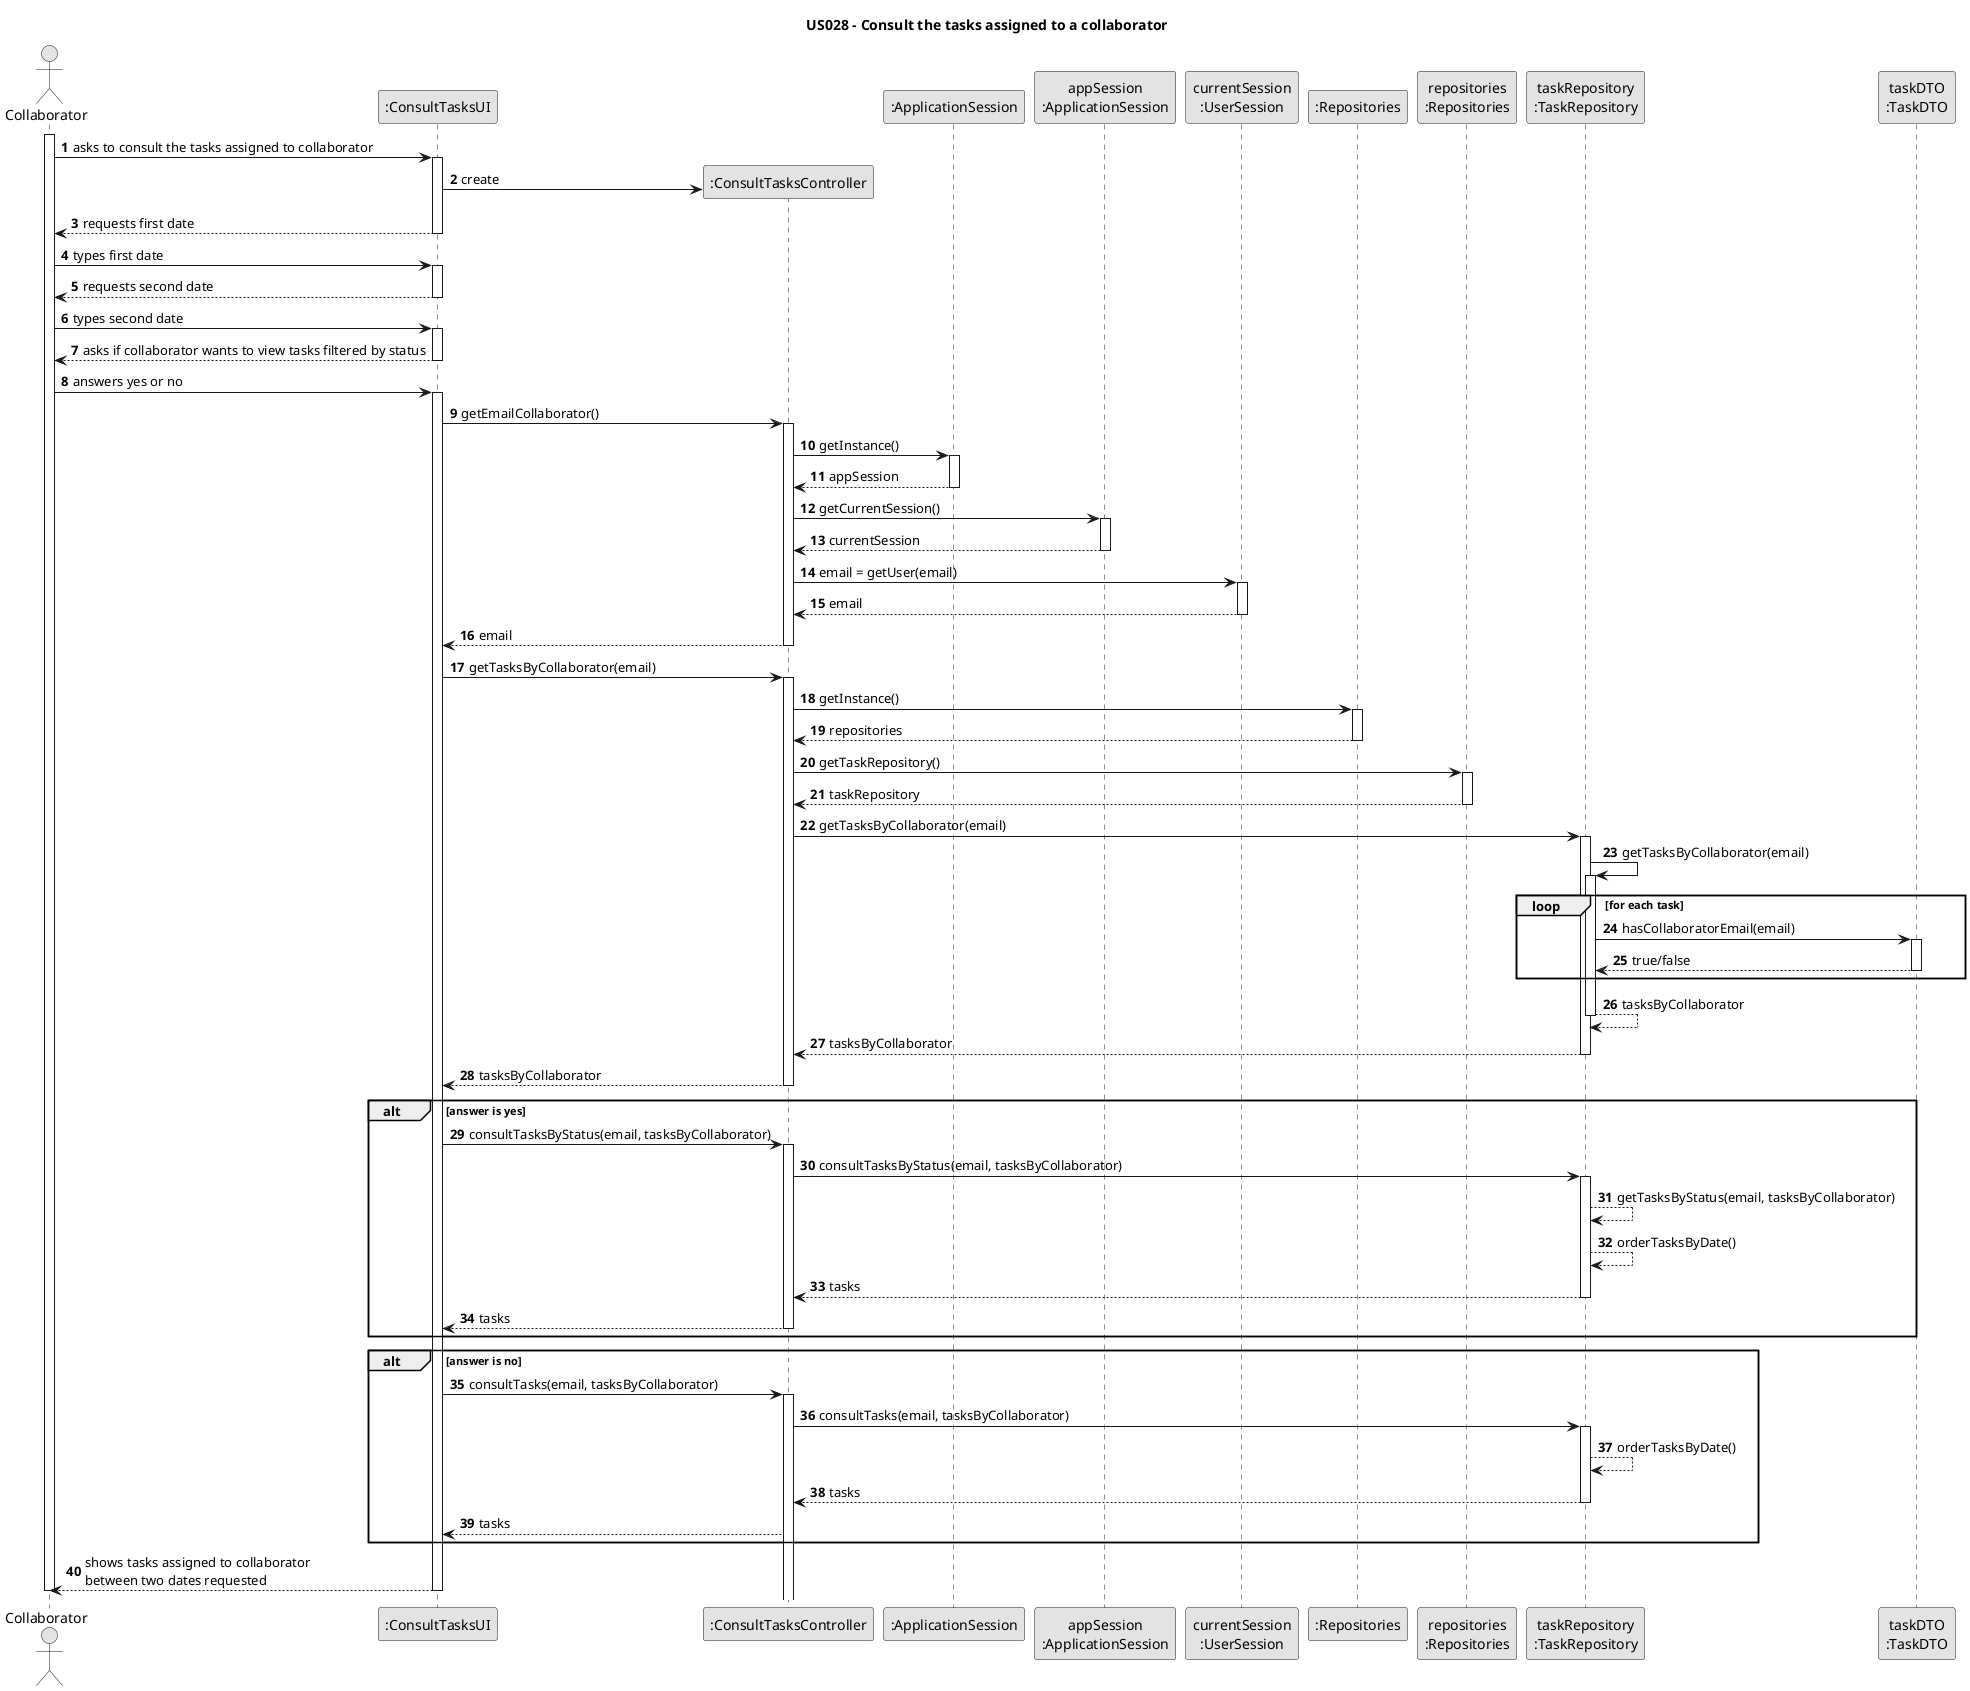 @startuml
skinparam monochrome true
skinparam packageStyle rectangle
skinparam shadowing false

title US028 - Consult the tasks assigned to a collaborator

autonumber

actor "Collaborator" as Employee
participant ":ConsultTasksUI" as UI
participant ":ConsultTasksController" as CTRL
participant ":ApplicationSession" as _APP
participant "appSession\n:ApplicationSession" as APP
participant "currentSession\n:UserSession" as SESSION
participant ":Repositories" as RepositorySingleton
participant "repositories\n:Repositories" as PLAT
participant "taskRepository\n:TaskRepository" as TaskRepository
participant "taskDTO\n:TaskDTO" as TaskDTO

activate Employee

    Employee -> UI : asks to consult the tasks assigned to collaborator
    activate UI

    UI -> CTRL** : create

    UI --> Employee : requests first date
    deactivate UI

    Employee -> UI : types first date
    activate UI

    UI --> Employee : requests second date
    deactivate UI

    Employee -> UI : types second date
    activate UI

    UI --> Employee : asks if collaborator wants to view tasks filtered by status
    deactivate UI

    Employee -> UI : answers yes or no
    activate UI

    UI -> CTRL : getEmailCollaborator()
    activate CTRL

    CTRL -> _APP : getInstance()
    activate _APP

    _APP --> CTRL : appSession
    deactivate _APP

    CTRL -> APP : getCurrentSession()
    activate APP

    APP --> CTRL : currentSession
    deactivate APP

    CTRL -> SESSION : email = getUser(email)
    activate SESSION

    SESSION --> CTRL : email
    deactivate SESSION

    CTRL --> UI : email
    deactivate CTRL

    UI -> CTRL : getTasksByCollaborator(email)
    activate CTRL

    CTRL -> RepositorySingleton : getInstance()
    activate RepositorySingleton

    RepositorySingleton --> CTRL: repositories
    deactivate RepositorySingleton

    CTRL -> PLAT : getTaskRepository()
    activate PLAT

    PLAT --> CTRL: taskRepository
    deactivate PLAT

    CTRL -> TaskRepository : getTasksByCollaborator(email)
    activate TaskRepository
    TaskRepository -> TaskRepository : getTasksByCollaborator(email)
    activate TaskRepository
    loop for each task
    TaskRepository -> TaskDTO : hasCollaboratorEmail(email)
    activate TaskDTO
    TaskDTO --> TaskRepository : true/false
    deactivate TaskDTO
    end
    TaskRepository --> TaskRepository : tasksByCollaborator
    deactivate TaskRepository


    TaskRepository --> CTRL : tasksByCollaborator
    deactivate TaskRepository

    CTRL --> UI : tasksByCollaborator
    deactivate CTRL


    alt answer is yes
        UI -> CTRL : consultTasksByStatus(email, tasksByCollaborator)
        activate CTRL

        CTRL -> TaskRepository : consultTasksByStatus(email, tasksByCollaborator)
        activate TaskRepository

        TaskRepository --> TaskRepository : getTasksByStatus(email, tasksByCollaborator)
        TaskRepository --> TaskRepository : orderTasksByDate()
        TaskRepository --> CTRL : tasks
        deactivate TaskRepository

        CTRL --> UI : tasks
        deactivate CTRL
    end

    alt answer is no
        UI -> CTRL : consultTasks(email, tasksByCollaborator)
        activate CTRL

        CTRL -> TaskRepository : consultTasks(email, tasksByCollaborator)
        activate TaskRepository

        TaskRepository --> TaskRepository : orderTasksByDate()
        TaskRepository --> CTRL : tasks
        deactivate TaskRepository

        CTRL --> UI : tasks
    end


    UI --> Employee : shows tasks assigned to collaborator \nbetween two dates requested
    deactivate UI

deactivate Employee
@enduml